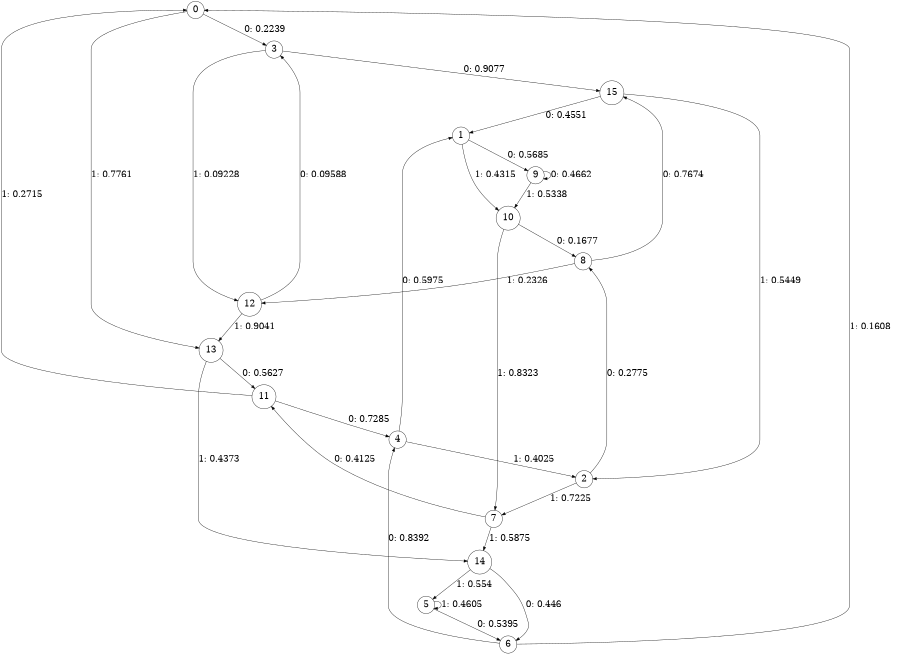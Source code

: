 digraph "ch8concat_phase3_L4" {
size = "6,8.5";
ratio = "fill";
node [shape = circle];
node [fontsize = 24];
edge [fontsize = 24];
0 -> 3 [label = "0: 0.2239   "];
0 -> 13 [label = "1: 0.7761   "];
1 -> 9 [label = "0: 0.5685   "];
1 -> 10 [label = "1: 0.4315   "];
2 -> 8 [label = "0: 0.2775   "];
2 -> 7 [label = "1: 0.7225   "];
3 -> 15 [label = "0: 0.9077   "];
3 -> 12 [label = "1: 0.09228  "];
4 -> 1 [label = "0: 0.5975   "];
4 -> 2 [label = "1: 0.4025   "];
5 -> 6 [label = "0: 0.5395   "];
5 -> 5 [label = "1: 0.4605   "];
6 -> 4 [label = "0: 0.8392   "];
6 -> 0 [label = "1: 0.1608   "];
7 -> 11 [label = "0: 0.4125   "];
7 -> 14 [label = "1: 0.5875   "];
8 -> 15 [label = "0: 0.7674   "];
8 -> 12 [label = "1: 0.2326   "];
9 -> 9 [label = "0: 0.4662   "];
9 -> 10 [label = "1: 0.5338   "];
10 -> 8 [label = "0: 0.1677   "];
10 -> 7 [label = "1: 0.8323   "];
11 -> 4 [label = "0: 0.7285   "];
11 -> 0 [label = "1: 0.2715   "];
12 -> 3 [label = "0: 0.09588  "];
12 -> 13 [label = "1: 0.9041   "];
13 -> 11 [label = "0: 0.5627   "];
13 -> 14 [label = "1: 0.4373   "];
14 -> 6 [label = "0: 0.446    "];
14 -> 5 [label = "1: 0.554    "];
15 -> 1 [label = "0: 0.4551   "];
15 -> 2 [label = "1: 0.5449   "];
}